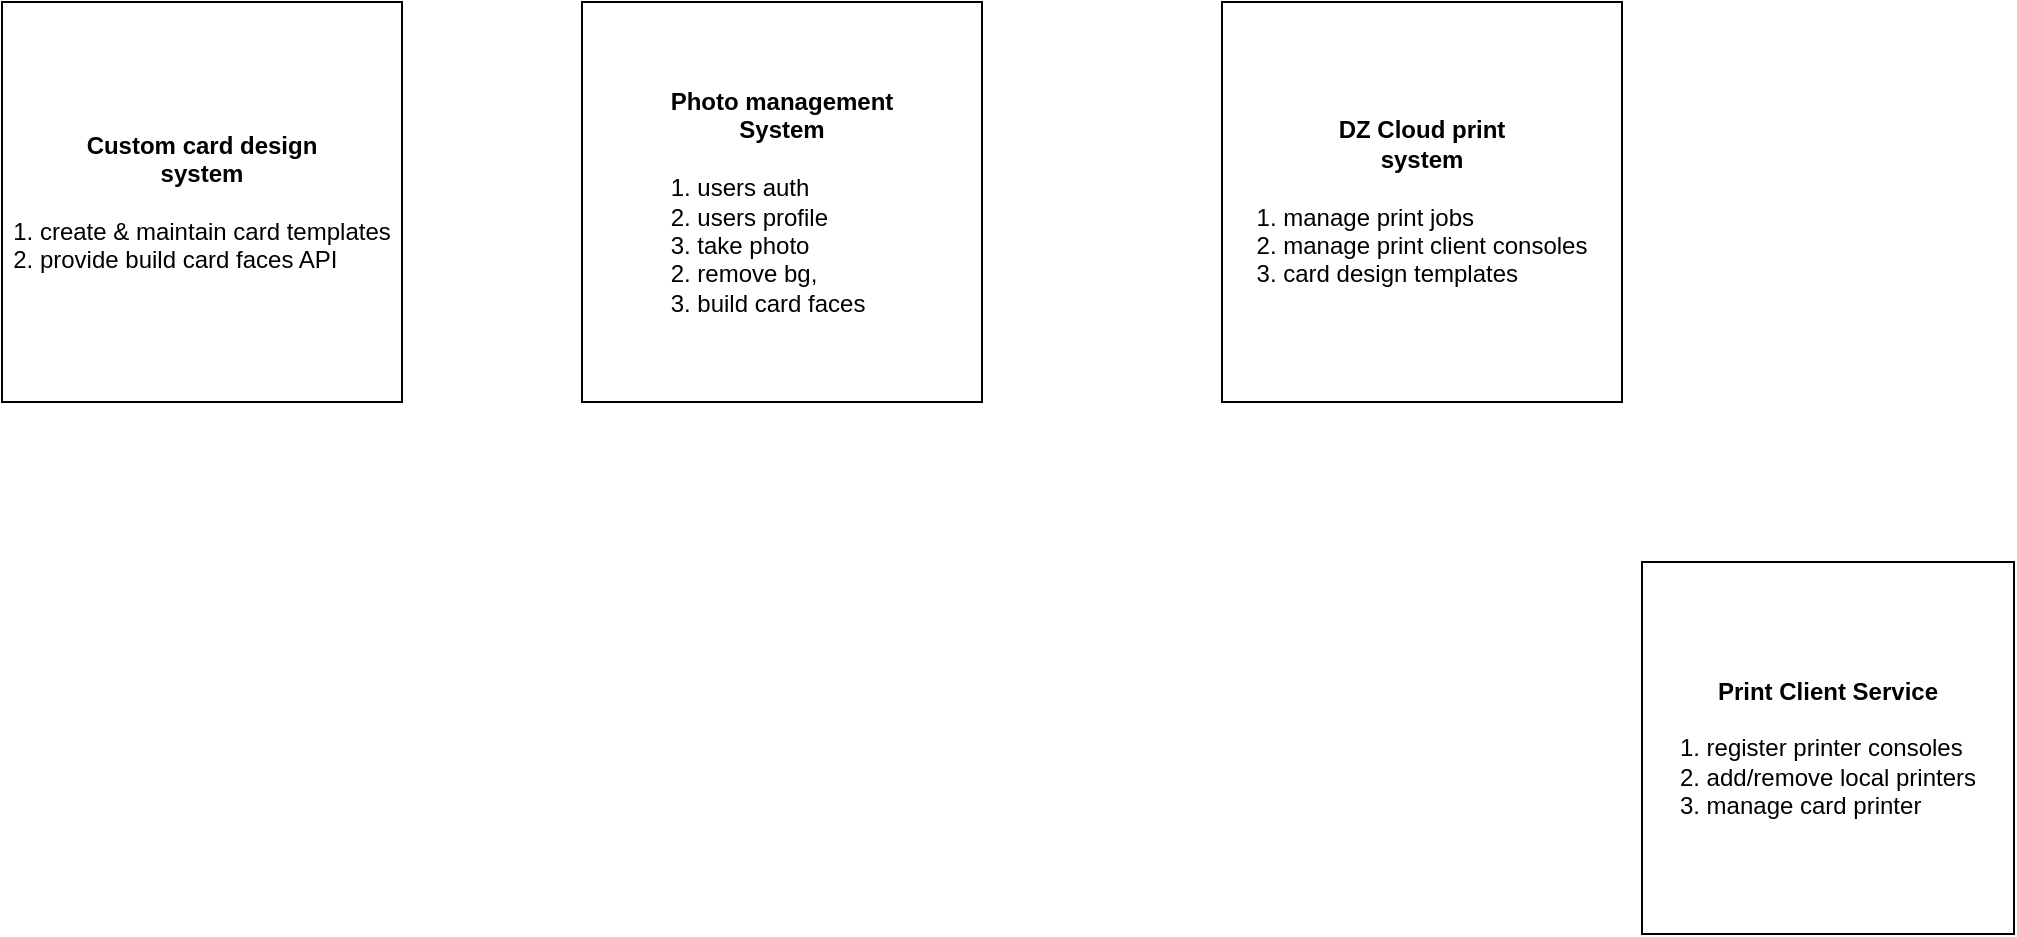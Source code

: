 <mxfile version="15.2.9" type="github" pages="4">
  <diagram id="r_a6c4T3uoJwIFPuBqCp" name="overview">
    <mxGraphModel dx="1023" dy="598" grid="1" gridSize="10" guides="1" tooltips="1" connect="1" arrows="1" fold="1" page="1" pageScale="1" pageWidth="1169" pageHeight="827" math="0" shadow="0">
      <root>
        <mxCell id="XQk42yvYTj5b2N5QGWH9-0" />
        <mxCell id="XQk42yvYTj5b2N5QGWH9-1" parent="XQk42yvYTj5b2N5QGWH9-0" />
        <mxCell id="AS9TGTLmxo-H16eB41mD-0" value="&lt;div&gt;&lt;b&gt;Photo management&lt;/b&gt;&lt;/div&gt;&lt;div&gt;&lt;b&gt;System&lt;/b&gt;&lt;/div&gt;&lt;div&gt;&lt;br&gt;&lt;/div&gt;&lt;div align=&quot;left&quot;&gt;1. users auth&lt;/div&gt;&lt;div align=&quot;left&quot;&gt;2. users profile&lt;br&gt;&lt;/div&gt;&lt;div align=&quot;left&quot;&gt;3. take photo&lt;/div&gt;&lt;div align=&quot;left&quot;&gt;2. remove bg, &lt;br&gt;&lt;/div&gt;&lt;div align=&quot;left&quot;&gt;3. build card faces&lt;/div&gt;" style="whiteSpace=wrap;html=1;aspect=fixed;" parent="XQk42yvYTj5b2N5QGWH9-1" vertex="1">
          <mxGeometry x="360" y="80" width="200" height="200" as="geometry" />
        </mxCell>
        <mxCell id="AS9TGTLmxo-H16eB41mD-1" value="&lt;div&gt;&lt;b&gt;Custom card design &lt;br&gt;&lt;/b&gt;&lt;/div&gt;&lt;div&gt;&lt;b&gt;system&lt;/b&gt;&lt;/div&gt;&lt;div&gt;&lt;br&gt;&lt;/div&gt;&lt;div align=&quot;left&quot;&gt;1. create &amp;amp; maintain card templates&lt;/div&gt;&lt;div align=&quot;left&quot;&gt;2. provide build card faces API&lt;br&gt;&lt;/div&gt;" style="whiteSpace=wrap;html=1;aspect=fixed;" parent="XQk42yvYTj5b2N5QGWH9-1" vertex="1">
          <mxGeometry x="70" y="80" width="200" height="200" as="geometry" />
        </mxCell>
        <mxCell id="AS9TGTLmxo-H16eB41mD-2" value="&lt;div&gt;&lt;b&gt;DZ Cloud print &lt;br&gt;&lt;/b&gt;&lt;/div&gt;&lt;div&gt;&lt;b&gt;system&lt;/b&gt;&lt;/div&gt;&lt;div align=&quot;left&quot;&gt;&lt;br&gt;&lt;/div&gt;&lt;div align=&quot;left&quot;&gt;1. manage print jobs&lt;/div&gt;&lt;div align=&quot;left&quot;&gt;2. manage print client consoles&lt;br&gt;&lt;/div&gt;&lt;div align=&quot;left&quot;&gt;3. card design templates&lt;/div&gt;" style="whiteSpace=wrap;html=1;aspect=fixed;" parent="XQk42yvYTj5b2N5QGWH9-1" vertex="1">
          <mxGeometry x="680" y="80" width="200" height="200" as="geometry" />
        </mxCell>
        <mxCell id="VPOgRjzrrNW2hI6NRS3K-3" value="&lt;div&gt;&lt;b&gt;Print Client Service&lt;/b&gt;&lt;/div&gt;&lt;div&gt;&lt;br&gt;&lt;/div&gt;&lt;div align=&quot;left&quot;&gt;1. register printer consoles&lt;/div&gt;&lt;div align=&quot;left&quot;&gt;2. add/remove local printers&lt;br&gt;&lt;/div&gt;&lt;div align=&quot;left&quot;&gt;3. manage card printer&lt;br&gt;&lt;/div&gt;" style="whiteSpace=wrap;html=1;aspect=fixed;" vertex="1" parent="XQk42yvYTj5b2N5QGWH9-1">
          <mxGeometry x="890" y="360" width="186" height="186" as="geometry" />
        </mxCell>
      </root>
    </mxGraphModel>
  </diagram>
  <diagram id="C5RBs43oDa-KdzZeNtuy" name="Custom card design ">
    <mxGraphModel dx="1023" dy="598" grid="1" gridSize="10" guides="1" tooltips="1" connect="1" arrows="1" fold="1" page="1" pageScale="1" pageWidth="827" pageHeight="1169" math="0" shadow="0">
      <root>
        <mxCell id="WIyWlLk6GJQsqaUBKTNV-0" />
        <mxCell id="WIyWlLk6GJQsqaUBKTNV-1" parent="WIyWlLk6GJQsqaUBKTNV-0" />
        <mxCell id="UXQcSEptCOop2wgbjfl1-41" value="tb_card_template" style="shape=table;startSize=30;container=1;collapsible=1;childLayout=tableLayout;fixedRows=1;rowLines=0;fontStyle=1;align=center;resizeLast=1;rounded=0;shadow=0;glass=0;sketch=0;" vertex="1" parent="WIyWlLk6GJQsqaUBKTNV-1">
          <mxGeometry x="130" y="30" width="270" height="300" as="geometry" />
        </mxCell>
        <mxCell id="UXQcSEptCOop2wgbjfl1-42" value="" style="shape=partialRectangle;collapsible=0;dropTarget=0;pointerEvents=0;fillColor=none;top=0;left=0;bottom=1;right=0;points=[[0,0.5],[1,0.5]];portConstraint=eastwest;" vertex="1" parent="UXQcSEptCOop2wgbjfl1-41">
          <mxGeometry y="30" width="270" height="30" as="geometry" />
        </mxCell>
        <mxCell id="UXQcSEptCOop2wgbjfl1-43" value="PK" style="shape=partialRectangle;connectable=0;fillColor=none;top=0;left=0;bottom=0;right=0;fontStyle=1;overflow=hidden;" vertex="1" parent="UXQcSEptCOop2wgbjfl1-42">
          <mxGeometry width="30" height="30" as="geometry">
            <mxRectangle width="30" height="30" as="alternateBounds" />
          </mxGeometry>
        </mxCell>
        <mxCell id="UXQcSEptCOop2wgbjfl1-44" value="UniqueID" style="shape=partialRectangle;connectable=0;fillColor=none;top=0;left=0;bottom=0;right=0;align=left;spacingLeft=6;fontStyle=5;overflow=hidden;" vertex="1" parent="UXQcSEptCOop2wgbjfl1-42">
          <mxGeometry x="30" width="240" height="30" as="geometry">
            <mxRectangle width="240" height="30" as="alternateBounds" />
          </mxGeometry>
        </mxCell>
        <mxCell id="UXQcSEptCOop2wgbjfl1-48" value="" style="shape=partialRectangle;collapsible=0;dropTarget=0;pointerEvents=0;fillColor=none;top=0;left=0;bottom=0;right=0;points=[[0,0.5],[1,0.5]];portConstraint=eastwest;" vertex="1" parent="UXQcSEptCOop2wgbjfl1-41">
          <mxGeometry y="60" width="270" height="30" as="geometry" />
        </mxCell>
        <mxCell id="UXQcSEptCOop2wgbjfl1-49" value="" style="shape=partialRectangle;connectable=0;fillColor=none;top=0;left=0;bottom=0;right=0;editable=1;overflow=hidden;" vertex="1" parent="UXQcSEptCOop2wgbjfl1-48">
          <mxGeometry width="30" height="30" as="geometry">
            <mxRectangle width="30" height="30" as="alternateBounds" />
          </mxGeometry>
        </mxCell>
        <mxCell id="UXQcSEptCOop2wgbjfl1-50" value="org_ref_name:string" style="shape=partialRectangle;connectable=0;fillColor=#99FF99;top=0;left=0;bottom=0;right=0;align=left;spacingLeft=6;overflow=hidden;" vertex="1" parent="UXQcSEptCOop2wgbjfl1-48">
          <mxGeometry x="30" width="240" height="30" as="geometry">
            <mxRectangle width="240" height="30" as="alternateBounds" />
          </mxGeometry>
        </mxCell>
        <mxCell id="UXQcSEptCOop2wgbjfl1-45" value="" style="shape=partialRectangle;collapsible=0;dropTarget=0;pointerEvents=0;fillColor=none;top=0;left=0;bottom=0;right=0;points=[[0,0.5],[1,0.5]];portConstraint=eastwest;" vertex="1" parent="UXQcSEptCOop2wgbjfl1-41">
          <mxGeometry y="90" width="270" height="30" as="geometry" />
        </mxCell>
        <mxCell id="UXQcSEptCOop2wgbjfl1-46" value="" style="shape=partialRectangle;connectable=0;fillColor=none;top=0;left=0;bottom=0;right=0;editable=1;overflow=hidden;" vertex="1" parent="UXQcSEptCOop2wgbjfl1-45">
          <mxGeometry width="30" height="30" as="geometry">
            <mxRectangle width="30" height="30" as="alternateBounds" />
          </mxGeometry>
        </mxCell>
        <mxCell id="UXQcSEptCOop2wgbjfl1-47" value="card_type:string" style="shape=partialRectangle;connectable=0;fillColor=none;top=0;left=0;bottom=0;right=0;align=left;spacingLeft=6;overflow=hidden;" vertex="1" parent="UXQcSEptCOop2wgbjfl1-45">
          <mxGeometry x="30" width="240" height="30" as="geometry">
            <mxRectangle width="240" height="30" as="alternateBounds" />
          </mxGeometry>
        </mxCell>
        <mxCell id="UXQcSEptCOop2wgbjfl1-51" value="" style="shape=partialRectangle;collapsible=0;dropTarget=0;pointerEvents=0;fillColor=none;top=0;left=0;bottom=0;right=0;points=[[0,0.5],[1,0.5]];portConstraint=eastwest;" vertex="1" parent="UXQcSEptCOop2wgbjfl1-41">
          <mxGeometry y="120" width="270" height="30" as="geometry" />
        </mxCell>
        <mxCell id="UXQcSEptCOop2wgbjfl1-52" value="" style="shape=partialRectangle;connectable=0;fillColor=none;top=0;left=0;bottom=0;right=0;editable=1;overflow=hidden;" vertex="1" parent="UXQcSEptCOop2wgbjfl1-51">
          <mxGeometry width="30" height="30" as="geometry">
            <mxRectangle width="30" height="30" as="alternateBounds" />
          </mxGeometry>
        </mxCell>
        <mxCell id="UXQcSEptCOop2wgbjfl1-53" value="card_layout:json" style="shape=partialRectangle;connectable=0;fillColor=none;top=0;left=0;bottom=0;right=0;align=left;spacingLeft=6;overflow=hidden;" vertex="1" parent="UXQcSEptCOop2wgbjfl1-51">
          <mxGeometry x="30" width="240" height="30" as="geometry">
            <mxRectangle width="240" height="30" as="alternateBounds" />
          </mxGeometry>
        </mxCell>
        <mxCell id="UXQcSEptCOop2wgbjfl1-63" style="shape=partialRectangle;collapsible=0;dropTarget=0;pointerEvents=0;fillColor=none;top=0;left=0;bottom=0;right=0;points=[[0,0.5],[1,0.5]];portConstraint=eastwest;" vertex="1" parent="UXQcSEptCOop2wgbjfl1-41">
          <mxGeometry y="150" width="270" height="30" as="geometry" />
        </mxCell>
        <mxCell id="UXQcSEptCOop2wgbjfl1-64" style="shape=partialRectangle;connectable=0;fillColor=none;top=0;left=0;bottom=0;right=0;editable=1;overflow=hidden;" vertex="1" parent="UXQcSEptCOop2wgbjfl1-63">
          <mxGeometry width="30" height="30" as="geometry">
            <mxRectangle width="30" height="30" as="alternateBounds" />
          </mxGeometry>
        </mxCell>
        <mxCell id="UXQcSEptCOop2wgbjfl1-65" value="update_time:datetime" style="shape=partialRectangle;connectable=0;fillColor=none;top=0;left=0;bottom=0;right=0;align=left;spacingLeft=6;overflow=hidden;" vertex="1" parent="UXQcSEptCOop2wgbjfl1-63">
          <mxGeometry x="30" width="240" height="30" as="geometry">
            <mxRectangle width="240" height="30" as="alternateBounds" />
          </mxGeometry>
        </mxCell>
        <mxCell id="UXQcSEptCOop2wgbjfl1-60" style="shape=partialRectangle;collapsible=0;dropTarget=0;pointerEvents=0;fillColor=none;top=0;left=0;bottom=0;right=0;points=[[0,0.5],[1,0.5]];portConstraint=eastwest;" vertex="1" parent="UXQcSEptCOop2wgbjfl1-41">
          <mxGeometry y="180" width="270" height="30" as="geometry" />
        </mxCell>
        <mxCell id="UXQcSEptCOop2wgbjfl1-61" style="shape=partialRectangle;connectable=0;fillColor=none;top=0;left=0;bottom=0;right=0;editable=1;overflow=hidden;" vertex="1" parent="UXQcSEptCOop2wgbjfl1-60">
          <mxGeometry width="30" height="30" as="geometry">
            <mxRectangle width="30" height="30" as="alternateBounds" />
          </mxGeometry>
        </mxCell>
        <mxCell id="UXQcSEptCOop2wgbjfl1-62" value="update_by:string" style="shape=partialRectangle;connectable=0;fillColor=none;top=0;left=0;bottom=0;right=0;align=left;spacingLeft=6;overflow=hidden;" vertex="1" parent="UXQcSEptCOop2wgbjfl1-60">
          <mxGeometry x="30" width="240" height="30" as="geometry">
            <mxRectangle width="240" height="30" as="alternateBounds" />
          </mxGeometry>
        </mxCell>
        <mxCell id="B7PJBxfIpeWumj0ur3Oz-0" style="shape=partialRectangle;collapsible=0;dropTarget=0;pointerEvents=0;fillColor=none;top=0;left=0;bottom=0;right=0;points=[[0,0.5],[1,0.5]];portConstraint=eastwest;" vertex="1" parent="UXQcSEptCOop2wgbjfl1-41">
          <mxGeometry y="210" width="270" height="30" as="geometry" />
        </mxCell>
        <mxCell id="B7PJBxfIpeWumj0ur3Oz-1" style="shape=partialRectangle;connectable=0;fillColor=none;top=0;left=0;bottom=0;right=0;editable=1;overflow=hidden;" vertex="1" parent="B7PJBxfIpeWumj0ur3Oz-0">
          <mxGeometry width="30" height="30" as="geometry">
            <mxRectangle width="30" height="30" as="alternateBounds" />
          </mxGeometry>
        </mxCell>
        <mxCell id="B7PJBxfIpeWumj0ur3Oz-2" value="owner_id:integer (default = null)" style="shape=partialRectangle;connectable=0;fillColor=#FFFF99;top=0;left=0;bottom=0;right=0;align=left;spacingLeft=6;overflow=hidden;" vertex="1" parent="B7PJBxfIpeWumj0ur3Oz-0">
          <mxGeometry x="30" width="240" height="30" as="geometry">
            <mxRectangle width="240" height="30" as="alternateBounds" />
          </mxGeometry>
        </mxCell>
        <mxCell id="UXQcSEptCOop2wgbjfl1-66" value="tb_data_parameter" style="shape=table;startSize=30;container=1;collapsible=1;childLayout=tableLayout;fixedRows=1;rowLines=0;fontStyle=1;align=center;resizeLast=1;rounded=0;shadow=0;glass=0;sketch=0;" vertex="1" parent="WIyWlLk6GJQsqaUBKTNV-1">
          <mxGeometry x="450" y="30" width="270" height="270" as="geometry" />
        </mxCell>
        <mxCell id="UXQcSEptCOop2wgbjfl1-67" value="" style="shape=partialRectangle;collapsible=0;dropTarget=0;pointerEvents=0;fillColor=none;top=0;left=0;bottom=1;right=0;points=[[0,0.5],[1,0.5]];portConstraint=eastwest;" vertex="1" parent="UXQcSEptCOop2wgbjfl1-66">
          <mxGeometry y="30" width="270" height="30" as="geometry" />
        </mxCell>
        <mxCell id="UXQcSEptCOop2wgbjfl1-68" value="PK" style="shape=partialRectangle;connectable=0;fillColor=none;top=0;left=0;bottom=0;right=0;fontStyle=1;overflow=hidden;" vertex="1" parent="UXQcSEptCOop2wgbjfl1-67">
          <mxGeometry width="30" height="30" as="geometry">
            <mxRectangle width="30" height="30" as="alternateBounds" />
          </mxGeometry>
        </mxCell>
        <mxCell id="UXQcSEptCOop2wgbjfl1-69" value="UniqueID" style="shape=partialRectangle;connectable=0;fillColor=none;top=0;left=0;bottom=0;right=0;align=left;spacingLeft=6;fontStyle=5;overflow=hidden;" vertex="1" parent="UXQcSEptCOop2wgbjfl1-67">
          <mxGeometry x="30" width="240" height="30" as="geometry">
            <mxRectangle width="240" height="30" as="alternateBounds" />
          </mxGeometry>
        </mxCell>
        <mxCell id="UXQcSEptCOop2wgbjfl1-70" value="" style="shape=partialRectangle;collapsible=0;dropTarget=0;pointerEvents=0;fillColor=none;top=0;left=0;bottom=0;right=0;points=[[0,0.5],[1,0.5]];portConstraint=eastwest;" vertex="1" parent="UXQcSEptCOop2wgbjfl1-66">
          <mxGeometry y="60" width="270" height="30" as="geometry" />
        </mxCell>
        <mxCell id="UXQcSEptCOop2wgbjfl1-71" value="" style="shape=partialRectangle;connectable=0;fillColor=none;top=0;left=0;bottom=0;right=0;editable=1;overflow=hidden;" vertex="1" parent="UXQcSEptCOop2wgbjfl1-70">
          <mxGeometry width="30" height="30" as="geometry">
            <mxRectangle width="30" height="30" as="alternateBounds" />
          </mxGeometry>
        </mxCell>
        <mxCell id="UXQcSEptCOop2wgbjfl1-72" value="org_ref_name:string" style="shape=partialRectangle;connectable=0;fillColor=#99FF99;top=0;left=0;bottom=0;right=0;align=left;spacingLeft=6;overflow=hidden;" vertex="1" parent="UXQcSEptCOop2wgbjfl1-70">
          <mxGeometry x="30" width="240" height="30" as="geometry">
            <mxRectangle width="240" height="30" as="alternateBounds" />
          </mxGeometry>
        </mxCell>
        <mxCell id="UXQcSEptCOop2wgbjfl1-76" value="" style="shape=partialRectangle;collapsible=0;dropTarget=0;pointerEvents=0;fillColor=none;top=0;left=0;bottom=0;right=0;points=[[0,0.5],[1,0.5]];portConstraint=eastwest;" vertex="1" parent="UXQcSEptCOop2wgbjfl1-66">
          <mxGeometry y="90" width="270" height="30" as="geometry" />
        </mxCell>
        <mxCell id="UXQcSEptCOop2wgbjfl1-77" value="" style="shape=partialRectangle;connectable=0;fillColor=none;top=0;left=0;bottom=0;right=0;editable=1;overflow=hidden;" vertex="1" parent="UXQcSEptCOop2wgbjfl1-76">
          <mxGeometry width="30" height="30" as="geometry">
            <mxRectangle width="30" height="30" as="alternateBounds" />
          </mxGeometry>
        </mxCell>
        <mxCell id="UXQcSEptCOop2wgbjfl1-78" value="param_name:string" style="shape=partialRectangle;connectable=0;fillColor=none;top=0;left=0;bottom=0;right=0;align=left;spacingLeft=6;overflow=hidden;" vertex="1" parent="UXQcSEptCOop2wgbjfl1-76">
          <mxGeometry x="30" width="240" height="30" as="geometry">
            <mxRectangle width="240" height="30" as="alternateBounds" />
          </mxGeometry>
        </mxCell>
        <mxCell id="UXQcSEptCOop2wgbjfl1-91" style="shape=partialRectangle;collapsible=0;dropTarget=0;pointerEvents=0;fillColor=none;top=0;left=0;bottom=0;right=0;points=[[0,0.5],[1,0.5]];portConstraint=eastwest;" vertex="1" parent="UXQcSEptCOop2wgbjfl1-66">
          <mxGeometry y="120" width="270" height="30" as="geometry" />
        </mxCell>
        <mxCell id="UXQcSEptCOop2wgbjfl1-92" style="shape=partialRectangle;connectable=0;fillColor=none;top=0;left=0;bottom=0;right=0;editable=1;overflow=hidden;" vertex="1" parent="UXQcSEptCOop2wgbjfl1-91">
          <mxGeometry width="30" height="30" as="geometry">
            <mxRectangle width="30" height="30" as="alternateBounds" />
          </mxGeometry>
        </mxCell>
        <mxCell id="UXQcSEptCOop2wgbjfl1-93" value="data_type:string (option: text, image)" style="shape=partialRectangle;connectable=0;fillColor=#FFFF99;top=0;left=0;bottom=0;right=0;align=left;spacingLeft=6;overflow=hidden;" vertex="1" parent="UXQcSEptCOop2wgbjfl1-91">
          <mxGeometry x="30" width="240" height="30" as="geometry">
            <mxRectangle width="240" height="30" as="alternateBounds" />
          </mxGeometry>
        </mxCell>
        <mxCell id="UXQcSEptCOop2wgbjfl1-79" style="shape=partialRectangle;collapsible=0;dropTarget=0;pointerEvents=0;fillColor=none;top=0;left=0;bottom=0;right=0;points=[[0,0.5],[1,0.5]];portConstraint=eastwest;" vertex="1" parent="UXQcSEptCOop2wgbjfl1-66">
          <mxGeometry y="150" width="270" height="30" as="geometry" />
        </mxCell>
        <mxCell id="UXQcSEptCOop2wgbjfl1-80" style="shape=partialRectangle;connectable=0;fillColor=none;top=0;left=0;bottom=0;right=0;editable=1;overflow=hidden;" vertex="1" parent="UXQcSEptCOop2wgbjfl1-79">
          <mxGeometry width="30" height="30" as="geometry">
            <mxRectangle width="30" height="30" as="alternateBounds" />
          </mxGeometry>
        </mxCell>
        <mxCell id="UXQcSEptCOop2wgbjfl1-81" value="required:bool" style="shape=partialRectangle;connectable=0;fillColor=none;top=0;left=0;bottom=0;right=0;align=left;spacingLeft=6;overflow=hidden;" vertex="1" parent="UXQcSEptCOop2wgbjfl1-79">
          <mxGeometry x="30" width="240" height="30" as="geometry">
            <mxRectangle width="240" height="30" as="alternateBounds" />
          </mxGeometry>
        </mxCell>
        <mxCell id="UXQcSEptCOop2wgbjfl1-85" style="shape=partialRectangle;collapsible=0;dropTarget=0;pointerEvents=0;fillColor=none;top=0;left=0;bottom=0;right=0;points=[[0,0.5],[1,0.5]];portConstraint=eastwest;" vertex="1" parent="UXQcSEptCOop2wgbjfl1-66">
          <mxGeometry y="180" width="270" height="30" as="geometry" />
        </mxCell>
        <mxCell id="UXQcSEptCOop2wgbjfl1-86" style="shape=partialRectangle;connectable=0;fillColor=none;top=0;left=0;bottom=0;right=0;editable=1;overflow=hidden;" vertex="1" parent="UXQcSEptCOop2wgbjfl1-85">
          <mxGeometry width="30" height="30" as="geometry">
            <mxRectangle width="30" height="30" as="alternateBounds" />
          </mxGeometry>
        </mxCell>
        <mxCell id="UXQcSEptCOop2wgbjfl1-87" value="sample_data:string" style="shape=partialRectangle;connectable=0;fillColor=none;top=0;left=0;bottom=0;right=0;align=left;spacingLeft=6;overflow=hidden;" vertex="1" parent="UXQcSEptCOop2wgbjfl1-85">
          <mxGeometry x="30" width="240" height="30" as="geometry">
            <mxRectangle width="240" height="30" as="alternateBounds" />
          </mxGeometry>
        </mxCell>
        <mxCell id="UXQcSEptCOop2wgbjfl1-88" style="shape=partialRectangle;collapsible=0;dropTarget=0;pointerEvents=0;fillColor=none;top=0;left=0;bottom=0;right=0;points=[[0,0.5],[1,0.5]];portConstraint=eastwest;" vertex="1" parent="UXQcSEptCOop2wgbjfl1-66">
          <mxGeometry y="210" width="270" height="30" as="geometry" />
        </mxCell>
        <mxCell id="UXQcSEptCOop2wgbjfl1-89" style="shape=partialRectangle;connectable=0;fillColor=none;top=0;left=0;bottom=0;right=0;editable=1;overflow=hidden;" vertex="1" parent="UXQcSEptCOop2wgbjfl1-88">
          <mxGeometry width="30" height="30" as="geometry">
            <mxRectangle width="30" height="30" as="alternateBounds" />
          </mxGeometry>
        </mxCell>
        <mxCell id="UXQcSEptCOop2wgbjfl1-90" value="data_source:string (tb_user_profile)" style="shape=partialRectangle;connectable=0;fillColor=#FFFF99;top=0;left=0;bottom=0;right=0;align=left;spacingLeft=6;overflow=hidden;" vertex="1" parent="UXQcSEptCOop2wgbjfl1-88">
          <mxGeometry x="30" width="240" height="30" as="geometry">
            <mxRectangle width="240" height="30" as="alternateBounds" />
          </mxGeometry>
        </mxCell>
        <mxCell id="UXQcSEptCOop2wgbjfl1-82" style="shape=partialRectangle;collapsible=0;dropTarget=0;pointerEvents=0;fillColor=none;top=0;left=0;bottom=0;right=0;points=[[0,0.5],[1,0.5]];portConstraint=eastwest;" vertex="1" parent="UXQcSEptCOop2wgbjfl1-66">
          <mxGeometry y="240" width="270" height="30" as="geometry" />
        </mxCell>
        <mxCell id="UXQcSEptCOop2wgbjfl1-83" style="shape=partialRectangle;connectable=0;fillColor=none;top=0;left=0;bottom=0;right=0;editable=1;overflow=hidden;" vertex="1" parent="UXQcSEptCOop2wgbjfl1-82">
          <mxGeometry width="30" height="30" as="geometry">
            <mxRectangle width="30" height="30" as="alternateBounds" />
          </mxGeometry>
        </mxCell>
        <mxCell id="UXQcSEptCOop2wgbjfl1-84" value="remark:string" style="shape=partialRectangle;connectable=0;fillColor=none;top=0;left=0;bottom=0;right=0;align=left;spacingLeft=6;overflow=hidden;" vertex="1" parent="UXQcSEptCOop2wgbjfl1-82">
          <mxGeometry x="30" width="240" height="30" as="geometry">
            <mxRectangle width="240" height="30" as="alternateBounds" />
          </mxGeometry>
        </mxCell>
      </root>
    </mxGraphModel>
  </diagram>
  <diagram id="y7EzOYhGeakzmsp7uXFN" name="Photo management">
    <mxGraphModel dx="1023" dy="598" grid="1" gridSize="10" guides="1" tooltips="1" connect="1" arrows="1" fold="1" page="1" pageScale="1" pageWidth="1169" pageHeight="827" math="0" shadow="0">
      <root>
        <mxCell id="wY2XVCs2HqPmD_86Bv2a-0" />
        <mxCell id="wY2XVCs2HqPmD_86Bv2a-1" parent="wY2XVCs2HqPmD_86Bv2a-0" />
        <mxCell id="QWv9MT0gdFxOAuFJl2rT-0" value="tb_organization" style="shape=table;startSize=30;container=1;collapsible=1;childLayout=tableLayout;fixedRows=1;rowLines=0;fontStyle=1;align=center;resizeLast=1;rounded=0;shadow=0;glass=0;sketch=0;fillColor=#FFFFFF;" vertex="1" parent="wY2XVCs2HqPmD_86Bv2a-1">
          <mxGeometry x="390" y="50" width="220" height="270" as="geometry" />
        </mxCell>
        <mxCell id="QWv9MT0gdFxOAuFJl2rT-1" value="" style="shape=partialRectangle;collapsible=0;dropTarget=0;pointerEvents=0;fillColor=none;top=0;left=0;bottom=1;right=0;points=[[0,0.5],[1,0.5]];portConstraint=eastwest;" vertex="1" parent="QWv9MT0gdFxOAuFJl2rT-0">
          <mxGeometry y="30" width="220" height="30" as="geometry" />
        </mxCell>
        <mxCell id="QWv9MT0gdFxOAuFJl2rT-2" value="PK" style="shape=partialRectangle;connectable=0;fillColor=none;top=0;left=0;bottom=0;right=0;fontStyle=1;overflow=hidden;" vertex="1" parent="QWv9MT0gdFxOAuFJl2rT-1">
          <mxGeometry width="30" height="30" as="geometry">
            <mxRectangle width="30" height="30" as="alternateBounds" />
          </mxGeometry>
        </mxCell>
        <mxCell id="QWv9MT0gdFxOAuFJl2rT-3" value="UniqueID" style="shape=partialRectangle;connectable=0;fillColor=none;top=0;left=0;bottom=0;right=0;align=left;spacingLeft=6;fontStyle=5;overflow=hidden;" vertex="1" parent="QWv9MT0gdFxOAuFJl2rT-1">
          <mxGeometry x="30" width="190" height="30" as="geometry">
            <mxRectangle width="190" height="30" as="alternateBounds" />
          </mxGeometry>
        </mxCell>
        <mxCell id="QWv9MT0gdFxOAuFJl2rT-4" value="" style="shape=partialRectangle;collapsible=0;dropTarget=0;pointerEvents=0;fillColor=none;top=0;left=0;bottom=0;right=0;points=[[0,0.5],[1,0.5]];portConstraint=eastwest;" vertex="1" parent="QWv9MT0gdFxOAuFJl2rT-0">
          <mxGeometry y="60" width="220" height="30" as="geometry" />
        </mxCell>
        <mxCell id="QWv9MT0gdFxOAuFJl2rT-5" value="" style="shape=partialRectangle;connectable=0;fillColor=none;top=0;left=0;bottom=0;right=0;editable=1;overflow=hidden;" vertex="1" parent="QWv9MT0gdFxOAuFJl2rT-4">
          <mxGeometry width="30" height="30" as="geometry">
            <mxRectangle width="30" height="30" as="alternateBounds" />
          </mxGeometry>
        </mxCell>
        <mxCell id="QWv9MT0gdFxOAuFJl2rT-6" value="org_ref_name:string (unique)" style="shape=partialRectangle;connectable=0;fillColor=none;top=0;left=0;bottom=0;right=0;align=left;spacingLeft=6;overflow=hidden;" vertex="1" parent="QWv9MT0gdFxOAuFJl2rT-4">
          <mxGeometry x="30" width="190" height="30" as="geometry">
            <mxRectangle width="190" height="30" as="alternateBounds" />
          </mxGeometry>
        </mxCell>
        <mxCell id="QWv9MT0gdFxOAuFJl2rT-7" value="" style="shape=partialRectangle;collapsible=0;dropTarget=0;pointerEvents=0;fillColor=none;top=0;left=0;bottom=0;right=0;points=[[0,0.5],[1,0.5]];portConstraint=eastwest;" vertex="1" parent="QWv9MT0gdFxOAuFJl2rT-0">
          <mxGeometry y="90" width="220" height="30" as="geometry" />
        </mxCell>
        <mxCell id="QWv9MT0gdFxOAuFJl2rT-8" value="" style="shape=partialRectangle;connectable=0;fillColor=none;top=0;left=0;bottom=0;right=0;editable=1;overflow=hidden;" vertex="1" parent="QWv9MT0gdFxOAuFJl2rT-7">
          <mxGeometry width="30" height="30" as="geometry">
            <mxRectangle width="30" height="30" as="alternateBounds" />
          </mxGeometry>
        </mxCell>
        <mxCell id="QWv9MT0gdFxOAuFJl2rT-9" value="org_name:string (unique)" style="shape=partialRectangle;connectable=0;fillColor=none;top=0;left=0;bottom=0;right=0;align=left;spacingLeft=6;overflow=hidden;" vertex="1" parent="QWv9MT0gdFxOAuFJl2rT-7">
          <mxGeometry x="30" width="190" height="30" as="geometry">
            <mxRectangle width="190" height="30" as="alternateBounds" />
          </mxGeometry>
        </mxCell>
        <mxCell id="QWv9MT0gdFxOAuFJl2rT-10" value="" style="shape=partialRectangle;collapsible=0;dropTarget=0;pointerEvents=0;fillColor=none;top=0;left=0;bottom=0;right=0;points=[[0,0.5],[1,0.5]];portConstraint=eastwest;" vertex="1" parent="QWv9MT0gdFxOAuFJl2rT-0">
          <mxGeometry y="120" width="220" height="30" as="geometry" />
        </mxCell>
        <mxCell id="QWv9MT0gdFxOAuFJl2rT-11" value="" style="shape=partialRectangle;connectable=0;fillColor=none;top=0;left=0;bottom=0;right=0;editable=1;overflow=hidden;" vertex="1" parent="QWv9MT0gdFxOAuFJl2rT-10">
          <mxGeometry width="30" height="30" as="geometry">
            <mxRectangle width="30" height="30" as="alternateBounds" />
          </mxGeometry>
        </mxCell>
        <mxCell id="QWv9MT0gdFxOAuFJl2rT-12" value="org_name_en:string" style="shape=partialRectangle;connectable=0;fillColor=none;top=0;left=0;bottom=0;right=0;align=left;spacingLeft=6;overflow=hidden;" vertex="1" parent="QWv9MT0gdFxOAuFJl2rT-10">
          <mxGeometry x="30" width="190" height="30" as="geometry">
            <mxRectangle width="190" height="30" as="alternateBounds" />
          </mxGeometry>
        </mxCell>
        <mxCell id="QWv9MT0gdFxOAuFJl2rT-13" style="shape=partialRectangle;collapsible=0;dropTarget=0;pointerEvents=0;fillColor=none;top=0;left=0;bottom=0;right=0;points=[[0,0.5],[1,0.5]];portConstraint=eastwest;" vertex="1" parent="QWv9MT0gdFxOAuFJl2rT-0">
          <mxGeometry y="150" width="220" height="30" as="geometry" />
        </mxCell>
        <mxCell id="QWv9MT0gdFxOAuFJl2rT-14" style="shape=partialRectangle;connectable=0;fillColor=none;top=0;left=0;bottom=0;right=0;editable=1;overflow=hidden;" vertex="1" parent="QWv9MT0gdFxOAuFJl2rT-13">
          <mxGeometry width="30" height="30" as="geometry">
            <mxRectangle width="30" height="30" as="alternateBounds" />
          </mxGeometry>
        </mxCell>
        <mxCell id="QWv9MT0gdFxOAuFJl2rT-15" value="contact_person:string" style="shape=partialRectangle;connectable=0;fillColor=none;top=0;left=0;bottom=0;right=0;align=left;spacingLeft=6;overflow=hidden;" vertex="1" parent="QWv9MT0gdFxOAuFJl2rT-13">
          <mxGeometry x="30" width="190" height="30" as="geometry">
            <mxRectangle width="190" height="30" as="alternateBounds" />
          </mxGeometry>
        </mxCell>
        <mxCell id="QWv9MT0gdFxOAuFJl2rT-16" style="shape=partialRectangle;collapsible=0;dropTarget=0;pointerEvents=0;fillColor=none;top=0;left=0;bottom=0;right=0;points=[[0,0.5],[1,0.5]];portConstraint=eastwest;" vertex="1" parent="QWv9MT0gdFxOAuFJl2rT-0">
          <mxGeometry y="180" width="220" height="30" as="geometry" />
        </mxCell>
        <mxCell id="QWv9MT0gdFxOAuFJl2rT-17" style="shape=partialRectangle;connectable=0;fillColor=none;top=0;left=0;bottom=0;right=0;editable=1;overflow=hidden;" vertex="1" parent="QWv9MT0gdFxOAuFJl2rT-16">
          <mxGeometry width="30" height="30" as="geometry">
            <mxRectangle width="30" height="30" as="alternateBounds" />
          </mxGeometry>
        </mxCell>
        <mxCell id="QWv9MT0gdFxOAuFJl2rT-18" value="contact_email:string" style="shape=partialRectangle;connectable=0;fillColor=none;top=0;left=0;bottom=0;right=0;align=left;spacingLeft=6;overflow=hidden;" vertex="1" parent="QWv9MT0gdFxOAuFJl2rT-16">
          <mxGeometry x="30" width="190" height="30" as="geometry">
            <mxRectangle width="190" height="30" as="alternateBounds" />
          </mxGeometry>
        </mxCell>
        <mxCell id="QWv9MT0gdFxOAuFJl2rT-19" style="shape=partialRectangle;collapsible=0;dropTarget=0;pointerEvents=0;fillColor=none;top=0;left=0;bottom=0;right=0;points=[[0,0.5],[1,0.5]];portConstraint=eastwest;" vertex="1" parent="QWv9MT0gdFxOAuFJl2rT-0">
          <mxGeometry y="210" width="220" height="30" as="geometry" />
        </mxCell>
        <mxCell id="QWv9MT0gdFxOAuFJl2rT-20" style="shape=partialRectangle;connectable=0;fillColor=none;top=0;left=0;bottom=0;right=0;editable=1;overflow=hidden;" vertex="1" parent="QWv9MT0gdFxOAuFJl2rT-19">
          <mxGeometry width="30" height="30" as="geometry">
            <mxRectangle width="30" height="30" as="alternateBounds" />
          </mxGeometry>
        </mxCell>
        <mxCell id="QWv9MT0gdFxOAuFJl2rT-21" value="web_address:string" style="shape=partialRectangle;connectable=0;fillColor=none;top=0;left=0;bottom=0;right=0;align=left;spacingLeft=6;overflow=hidden;" vertex="1" parent="QWv9MT0gdFxOAuFJl2rT-19">
          <mxGeometry x="30" width="190" height="30" as="geometry">
            <mxRectangle width="190" height="30" as="alternateBounds" />
          </mxGeometry>
        </mxCell>
        <mxCell id="QWv9MT0gdFxOAuFJl2rT-22" value="tb_user_profile" style="shape=table;startSize=30;container=1;collapsible=1;childLayout=tableLayout;fixedRows=1;rowLines=0;fontStyle=1;align=center;resizeLast=1;rounded=0;shadow=0;glass=0;sketch=0;fillColor=#FFFFFF;" vertex="1" parent="wY2XVCs2HqPmD_86Bv2a-1">
          <mxGeometry x="140" y="50" width="180" height="810" as="geometry" />
        </mxCell>
        <mxCell id="QWv9MT0gdFxOAuFJl2rT-23" value="" style="shape=partialRectangle;collapsible=0;dropTarget=0;pointerEvents=0;fillColor=none;top=0;left=0;bottom=1;right=0;points=[[0,0.5],[1,0.5]];portConstraint=eastwest;" vertex="1" parent="QWv9MT0gdFxOAuFJl2rT-22">
          <mxGeometry y="30" width="180" height="30" as="geometry" />
        </mxCell>
        <mxCell id="QWv9MT0gdFxOAuFJl2rT-24" value="PK" style="shape=partialRectangle;connectable=0;fillColor=none;top=0;left=0;bottom=0;right=0;fontStyle=1;overflow=hidden;" vertex="1" parent="QWv9MT0gdFxOAuFJl2rT-23">
          <mxGeometry width="30" height="30" as="geometry">
            <mxRectangle width="30" height="30" as="alternateBounds" />
          </mxGeometry>
        </mxCell>
        <mxCell id="QWv9MT0gdFxOAuFJl2rT-25" value="UniqueID" style="shape=partialRectangle;connectable=0;fillColor=none;top=0;left=0;bottom=0;right=0;align=left;spacingLeft=6;fontStyle=5;overflow=hidden;" vertex="1" parent="QWv9MT0gdFxOAuFJl2rT-23">
          <mxGeometry x="30" width="150" height="30" as="geometry">
            <mxRectangle width="150" height="30" as="alternateBounds" />
          </mxGeometry>
        </mxCell>
        <mxCell id="QWv9MT0gdFxOAuFJl2rT-101" style="shape=partialRectangle;collapsible=0;dropTarget=0;pointerEvents=0;fillColor=none;top=0;left=0;bottom=0;right=0;points=[[0,0.5],[1,0.5]];portConstraint=eastwest;" vertex="1" parent="QWv9MT0gdFxOAuFJl2rT-22">
          <mxGeometry y="60" width="180" height="30" as="geometry" />
        </mxCell>
        <mxCell id="QWv9MT0gdFxOAuFJl2rT-102" style="shape=partialRectangle;connectable=0;fillColor=none;top=0;left=0;bottom=0;right=0;editable=1;overflow=hidden;" vertex="1" parent="QWv9MT0gdFxOAuFJl2rT-101">
          <mxGeometry width="30" height="30" as="geometry">
            <mxRectangle width="30" height="30" as="alternateBounds" />
          </mxGeometry>
        </mxCell>
        <mxCell id="QWv9MT0gdFxOAuFJl2rT-103" value="org_ref_name:string" style="shape=partialRectangle;connectable=0;fillColor=#FF6666;top=0;left=0;bottom=0;right=0;align=left;spacingLeft=6;overflow=hidden;" vertex="1" parent="QWv9MT0gdFxOAuFJl2rT-101">
          <mxGeometry x="30" width="150" height="30" as="geometry">
            <mxRectangle width="150" height="30" as="alternateBounds" />
          </mxGeometry>
        </mxCell>
        <mxCell id="QWv9MT0gdFxOAuFJl2rT-26" value="" style="shape=partialRectangle;collapsible=0;dropTarget=0;pointerEvents=0;fillColor=none;top=0;left=0;bottom=0;right=0;points=[[0,0.5],[1,0.5]];portConstraint=eastwest;" vertex="1" parent="QWv9MT0gdFxOAuFJl2rT-22">
          <mxGeometry y="90" width="180" height="30" as="geometry" />
        </mxCell>
        <mxCell id="QWv9MT0gdFxOAuFJl2rT-27" value="" style="shape=partialRectangle;connectable=0;fillColor=none;top=0;left=0;bottom=0;right=0;editable=1;overflow=hidden;" vertex="1" parent="QWv9MT0gdFxOAuFJl2rT-26">
          <mxGeometry width="30" height="30" as="geometry">
            <mxRectangle width="30" height="30" as="alternateBounds" />
          </mxGeometry>
        </mxCell>
        <mxCell id="QWv9MT0gdFxOAuFJl2rT-28" value="profile_id " style="shape=partialRectangle;connectable=0;fillColor=none;top=0;left=0;bottom=0;right=0;align=left;spacingLeft=6;overflow=hidden;" vertex="1" parent="QWv9MT0gdFxOAuFJl2rT-26">
          <mxGeometry x="30" width="150" height="30" as="geometry">
            <mxRectangle width="150" height="30" as="alternateBounds" />
          </mxGeometry>
        </mxCell>
        <mxCell id="QWv9MT0gdFxOAuFJl2rT-29" value="" style="shape=partialRectangle;collapsible=0;dropTarget=0;pointerEvents=0;fillColor=none;top=0;left=0;bottom=0;right=0;points=[[0,0.5],[1,0.5]];portConstraint=eastwest;" vertex="1" parent="QWv9MT0gdFxOAuFJl2rT-22">
          <mxGeometry y="120" width="180" height="30" as="geometry" />
        </mxCell>
        <mxCell id="QWv9MT0gdFxOAuFJl2rT-30" value="" style="shape=partialRectangle;connectable=0;fillColor=none;top=0;left=0;bottom=0;right=0;editable=1;overflow=hidden;" vertex="1" parent="QWv9MT0gdFxOAuFJl2rT-29">
          <mxGeometry width="30" height="30" as="geometry">
            <mxRectangle width="30" height="30" as="alternateBounds" />
          </mxGeometry>
        </mxCell>
        <mxCell id="QWv9MT0gdFxOAuFJl2rT-31" value="title_name_en" style="shape=partialRectangle;connectable=0;fillColor=none;top=0;left=0;bottom=0;right=0;align=left;spacingLeft=6;overflow=hidden;" vertex="1" parent="QWv9MT0gdFxOAuFJl2rT-29">
          <mxGeometry x="30" width="150" height="30" as="geometry">
            <mxRectangle width="150" height="30" as="alternateBounds" />
          </mxGeometry>
        </mxCell>
        <mxCell id="QWv9MT0gdFxOAuFJl2rT-32" value="" style="shape=partialRectangle;collapsible=0;dropTarget=0;pointerEvents=0;fillColor=none;top=0;left=0;bottom=0;right=0;points=[[0,0.5],[1,0.5]];portConstraint=eastwest;" vertex="1" parent="QWv9MT0gdFxOAuFJl2rT-22">
          <mxGeometry y="150" width="180" height="30" as="geometry" />
        </mxCell>
        <mxCell id="QWv9MT0gdFxOAuFJl2rT-33" value="" style="shape=partialRectangle;connectable=0;fillColor=none;top=0;left=0;bottom=0;right=0;editable=1;overflow=hidden;" vertex="1" parent="QWv9MT0gdFxOAuFJl2rT-32">
          <mxGeometry width="30" height="30" as="geometry">
            <mxRectangle width="30" height="30" as="alternateBounds" />
          </mxGeometry>
        </mxCell>
        <mxCell id="QWv9MT0gdFxOAuFJl2rT-34" value="title_name_th" style="shape=partialRectangle;connectable=0;fillColor=none;top=0;left=0;bottom=0;right=0;align=left;spacingLeft=6;overflow=hidden;" vertex="1" parent="QWv9MT0gdFxOAuFJl2rT-32">
          <mxGeometry x="30" width="150" height="30" as="geometry">
            <mxRectangle width="150" height="30" as="alternateBounds" />
          </mxGeometry>
        </mxCell>
        <mxCell id="QWv9MT0gdFxOAuFJl2rT-35" style="shape=partialRectangle;collapsible=0;dropTarget=0;pointerEvents=0;fillColor=none;top=0;left=0;bottom=0;right=0;points=[[0,0.5],[1,0.5]];portConstraint=eastwest;" vertex="1" parent="QWv9MT0gdFxOAuFJl2rT-22">
          <mxGeometry y="180" width="180" height="30" as="geometry" />
        </mxCell>
        <mxCell id="QWv9MT0gdFxOAuFJl2rT-36" style="shape=partialRectangle;connectable=0;fillColor=none;top=0;left=0;bottom=0;right=0;editable=1;overflow=hidden;" vertex="1" parent="QWv9MT0gdFxOAuFJl2rT-35">
          <mxGeometry width="30" height="30" as="geometry">
            <mxRectangle width="30" height="30" as="alternateBounds" />
          </mxGeometry>
        </mxCell>
        <mxCell id="QWv9MT0gdFxOAuFJl2rT-37" value="first_name_en " style="shape=partialRectangle;connectable=0;fillColor=none;top=0;left=0;bottom=0;right=0;align=left;spacingLeft=6;overflow=hidden;" vertex="1" parent="QWv9MT0gdFxOAuFJl2rT-35">
          <mxGeometry x="30" width="150" height="30" as="geometry">
            <mxRectangle width="150" height="30" as="alternateBounds" />
          </mxGeometry>
        </mxCell>
        <mxCell id="QWv9MT0gdFxOAuFJl2rT-38" style="shape=partialRectangle;collapsible=0;dropTarget=0;pointerEvents=0;fillColor=none;top=0;left=0;bottom=0;right=0;points=[[0,0.5],[1,0.5]];portConstraint=eastwest;" vertex="1" parent="QWv9MT0gdFxOAuFJl2rT-22">
          <mxGeometry y="210" width="180" height="30" as="geometry" />
        </mxCell>
        <mxCell id="QWv9MT0gdFxOAuFJl2rT-39" style="shape=partialRectangle;connectable=0;fillColor=none;top=0;left=0;bottom=0;right=0;editable=1;overflow=hidden;" vertex="1" parent="QWv9MT0gdFxOAuFJl2rT-38">
          <mxGeometry width="30" height="30" as="geometry">
            <mxRectangle width="30" height="30" as="alternateBounds" />
          </mxGeometry>
        </mxCell>
        <mxCell id="QWv9MT0gdFxOAuFJl2rT-40" value="first_name_th " style="shape=partialRectangle;connectable=0;fillColor=none;top=0;left=0;bottom=0;right=0;align=left;spacingLeft=6;overflow=hidden;" vertex="1" parent="QWv9MT0gdFxOAuFJl2rT-38">
          <mxGeometry x="30" width="150" height="30" as="geometry">
            <mxRectangle width="150" height="30" as="alternateBounds" />
          </mxGeometry>
        </mxCell>
        <mxCell id="QWv9MT0gdFxOAuFJl2rT-41" style="shape=partialRectangle;collapsible=0;dropTarget=0;pointerEvents=0;fillColor=none;top=0;left=0;bottom=0;right=0;points=[[0,0.5],[1,0.5]];portConstraint=eastwest;" vertex="1" parent="QWv9MT0gdFxOAuFJl2rT-22">
          <mxGeometry y="240" width="180" height="30" as="geometry" />
        </mxCell>
        <mxCell id="QWv9MT0gdFxOAuFJl2rT-42" style="shape=partialRectangle;connectable=0;fillColor=none;top=0;left=0;bottom=0;right=0;editable=1;overflow=hidden;" vertex="1" parent="QWv9MT0gdFxOAuFJl2rT-41">
          <mxGeometry width="30" height="30" as="geometry">
            <mxRectangle width="30" height="30" as="alternateBounds" />
          </mxGeometry>
        </mxCell>
        <mxCell id="QWv9MT0gdFxOAuFJl2rT-43" value="last_name_en " style="shape=partialRectangle;connectable=0;fillColor=none;top=0;left=0;bottom=0;right=0;align=left;spacingLeft=6;overflow=hidden;" vertex="1" parent="QWv9MT0gdFxOAuFJl2rT-41">
          <mxGeometry x="30" width="150" height="30" as="geometry">
            <mxRectangle width="150" height="30" as="alternateBounds" />
          </mxGeometry>
        </mxCell>
        <mxCell id="QWv9MT0gdFxOAuFJl2rT-44" style="shape=partialRectangle;collapsible=0;dropTarget=0;pointerEvents=0;fillColor=none;top=0;left=0;bottom=0;right=0;points=[[0,0.5],[1,0.5]];portConstraint=eastwest;" vertex="1" parent="QWv9MT0gdFxOAuFJl2rT-22">
          <mxGeometry y="270" width="180" height="30" as="geometry" />
        </mxCell>
        <mxCell id="QWv9MT0gdFxOAuFJl2rT-45" style="shape=partialRectangle;connectable=0;fillColor=none;top=0;left=0;bottom=0;right=0;editable=1;overflow=hidden;" vertex="1" parent="QWv9MT0gdFxOAuFJl2rT-44">
          <mxGeometry width="30" height="30" as="geometry">
            <mxRectangle width="30" height="30" as="alternateBounds" />
          </mxGeometry>
        </mxCell>
        <mxCell id="QWv9MT0gdFxOAuFJl2rT-46" value="last_name_th " style="shape=partialRectangle;connectable=0;fillColor=none;top=0;left=0;bottom=0;right=0;align=left;spacingLeft=6;overflow=hidden;" vertex="1" parent="QWv9MT0gdFxOAuFJl2rT-44">
          <mxGeometry x="30" width="150" height="30" as="geometry">
            <mxRectangle width="150" height="30" as="alternateBounds" />
          </mxGeometry>
        </mxCell>
        <mxCell id="QWv9MT0gdFxOAuFJl2rT-47" style="shape=partialRectangle;collapsible=0;dropTarget=0;pointerEvents=0;fillColor=none;top=0;left=0;bottom=0;right=0;points=[[0,0.5],[1,0.5]];portConstraint=eastwest;" vertex="1" parent="QWv9MT0gdFxOAuFJl2rT-22">
          <mxGeometry y="300" width="180" height="30" as="geometry" />
        </mxCell>
        <mxCell id="QWv9MT0gdFxOAuFJl2rT-48" style="shape=partialRectangle;connectable=0;fillColor=none;top=0;left=0;bottom=0;right=0;editable=1;overflow=hidden;" vertex="1" parent="QWv9MT0gdFxOAuFJl2rT-47">
          <mxGeometry width="30" height="30" as="geometry">
            <mxRectangle width="30" height="30" as="alternateBounds" />
          </mxGeometry>
        </mxCell>
        <mxCell id="QWv9MT0gdFxOAuFJl2rT-49" value="phone " style="shape=partialRectangle;connectable=0;fillColor=none;top=0;left=0;bottom=0;right=0;align=left;spacingLeft=6;overflow=hidden;" vertex="1" parent="QWv9MT0gdFxOAuFJl2rT-47">
          <mxGeometry x="30" width="150" height="30" as="geometry">
            <mxRectangle width="150" height="30" as="alternateBounds" />
          </mxGeometry>
        </mxCell>
        <mxCell id="QWv9MT0gdFxOAuFJl2rT-50" style="shape=partialRectangle;collapsible=0;dropTarget=0;pointerEvents=0;fillColor=none;top=0;left=0;bottom=0;right=0;points=[[0,0.5],[1,0.5]];portConstraint=eastwest;" vertex="1" parent="QWv9MT0gdFxOAuFJl2rT-22">
          <mxGeometry y="330" width="180" height="30" as="geometry" />
        </mxCell>
        <mxCell id="QWv9MT0gdFxOAuFJl2rT-51" style="shape=partialRectangle;connectable=0;fillColor=none;top=0;left=0;bottom=0;right=0;editable=1;overflow=hidden;" vertex="1" parent="QWv9MT0gdFxOAuFJl2rT-50">
          <mxGeometry width="30" height="30" as="geometry">
            <mxRectangle width="30" height="30" as="alternateBounds" />
          </mxGeometry>
        </mxCell>
        <mxCell id="QWv9MT0gdFxOAuFJl2rT-52" value="comment " style="shape=partialRectangle;connectable=0;fillColor=none;top=0;left=0;bottom=0;right=0;align=left;spacingLeft=6;overflow=hidden;" vertex="1" parent="QWv9MT0gdFxOAuFJl2rT-50">
          <mxGeometry x="30" width="150" height="30" as="geometry">
            <mxRectangle width="150" height="30" as="alternateBounds" />
          </mxGeometry>
        </mxCell>
        <mxCell id="QWv9MT0gdFxOAuFJl2rT-53" style="shape=partialRectangle;collapsible=0;dropTarget=0;pointerEvents=0;fillColor=none;top=0;left=0;bottom=0;right=0;points=[[0,0.5],[1,0.5]];portConstraint=eastwest;" vertex="1" parent="QWv9MT0gdFxOAuFJl2rT-22">
          <mxGeometry y="360" width="180" height="30" as="geometry" />
        </mxCell>
        <mxCell id="QWv9MT0gdFxOAuFJl2rT-54" style="shape=partialRectangle;connectable=0;fillColor=none;top=0;left=0;bottom=0;right=0;editable=1;overflow=hidden;" vertex="1" parent="QWv9MT0gdFxOAuFJl2rT-53">
          <mxGeometry width="30" height="30" as="geometry">
            <mxRectangle width="30" height="30" as="alternateBounds" />
          </mxGeometry>
        </mxCell>
        <mxCell id="QWv9MT0gdFxOAuFJl2rT-55" value="department " style="shape=partialRectangle;connectable=0;fillColor=none;top=0;left=0;bottom=0;right=0;align=left;spacingLeft=6;overflow=hidden;" vertex="1" parent="QWv9MT0gdFxOAuFJl2rT-53">
          <mxGeometry x="30" width="150" height="30" as="geometry">
            <mxRectangle width="150" height="30" as="alternateBounds" />
          </mxGeometry>
        </mxCell>
        <mxCell id="QWv9MT0gdFxOAuFJl2rT-56" style="shape=partialRectangle;collapsible=0;dropTarget=0;pointerEvents=0;fillColor=none;top=0;left=0;bottom=0;right=0;points=[[0,0.5],[1,0.5]];portConstraint=eastwest;" vertex="1" parent="QWv9MT0gdFxOAuFJl2rT-22">
          <mxGeometry y="390" width="180" height="30" as="geometry" />
        </mxCell>
        <mxCell id="QWv9MT0gdFxOAuFJl2rT-57" style="shape=partialRectangle;connectable=0;fillColor=none;top=0;left=0;bottom=0;right=0;editable=1;overflow=hidden;" vertex="1" parent="QWv9MT0gdFxOAuFJl2rT-56">
          <mxGeometry width="30" height="30" as="geometry">
            <mxRectangle width="30" height="30" as="alternateBounds" />
          </mxGeometry>
        </mxCell>
        <mxCell id="QWv9MT0gdFxOAuFJl2rT-58" value="position " style="shape=partialRectangle;connectable=0;fillColor=none;top=0;left=0;bottom=0;right=0;align=left;spacingLeft=6;overflow=hidden;" vertex="1" parent="QWv9MT0gdFxOAuFJl2rT-56">
          <mxGeometry x="30" width="150" height="30" as="geometry">
            <mxRectangle width="150" height="30" as="alternateBounds" />
          </mxGeometry>
        </mxCell>
        <mxCell id="QWv9MT0gdFxOAuFJl2rT-59" style="shape=partialRectangle;collapsible=0;dropTarget=0;pointerEvents=0;fillColor=none;top=0;left=0;bottom=0;right=0;points=[[0,0.5],[1,0.5]];portConstraint=eastwest;" vertex="1" parent="QWv9MT0gdFxOAuFJl2rT-22">
          <mxGeometry y="420" width="180" height="30" as="geometry" />
        </mxCell>
        <mxCell id="QWv9MT0gdFxOAuFJl2rT-60" style="shape=partialRectangle;connectable=0;fillColor=none;top=0;left=0;bottom=0;right=0;editable=1;overflow=hidden;" vertex="1" parent="QWv9MT0gdFxOAuFJl2rT-59">
          <mxGeometry width="30" height="30" as="geometry">
            <mxRectangle width="30" height="30" as="alternateBounds" />
          </mxGeometry>
        </mxCell>
        <mxCell id="QWv9MT0gdFxOAuFJl2rT-61" value="faculty " style="shape=partialRectangle;connectable=0;fillColor=none;top=0;left=0;bottom=0;right=0;align=left;spacingLeft=6;overflow=hidden;" vertex="1" parent="QWv9MT0gdFxOAuFJl2rT-59">
          <mxGeometry x="30" width="150" height="30" as="geometry">
            <mxRectangle width="150" height="30" as="alternateBounds" />
          </mxGeometry>
        </mxCell>
        <mxCell id="QWv9MT0gdFxOAuFJl2rT-62" style="shape=partialRectangle;collapsible=0;dropTarget=0;pointerEvents=0;fillColor=none;top=0;left=0;bottom=0;right=0;points=[[0,0.5],[1,0.5]];portConstraint=eastwest;" vertex="1" parent="QWv9MT0gdFxOAuFJl2rT-22">
          <mxGeometry y="450" width="180" height="30" as="geometry" />
        </mxCell>
        <mxCell id="QWv9MT0gdFxOAuFJl2rT-63" style="shape=partialRectangle;connectable=0;fillColor=none;top=0;left=0;bottom=0;right=0;editable=1;overflow=hidden;" vertex="1" parent="QWv9MT0gdFxOAuFJl2rT-62">
          <mxGeometry width="30" height="30" as="geometry">
            <mxRectangle width="30" height="30" as="alternateBounds" />
          </mxGeometry>
        </mxCell>
        <mxCell id="QWv9MT0gdFxOAuFJl2rT-64" value="major " style="shape=partialRectangle;connectable=0;fillColor=none;top=0;left=0;bottom=0;right=0;align=left;spacingLeft=6;overflow=hidden;" vertex="1" parent="QWv9MT0gdFxOAuFJl2rT-62">
          <mxGeometry x="30" width="150" height="30" as="geometry">
            <mxRectangle width="150" height="30" as="alternateBounds" />
          </mxGeometry>
        </mxCell>
        <mxCell id="QWv9MT0gdFxOAuFJl2rT-65" style="shape=partialRectangle;collapsible=0;dropTarget=0;pointerEvents=0;fillColor=none;top=0;left=0;bottom=0;right=0;points=[[0,0.5],[1,0.5]];portConstraint=eastwest;" vertex="1" parent="QWv9MT0gdFxOAuFJl2rT-22">
          <mxGeometry y="480" width="180" height="30" as="geometry" />
        </mxCell>
        <mxCell id="QWv9MT0gdFxOAuFJl2rT-66" style="shape=partialRectangle;connectable=0;fillColor=none;top=0;left=0;bottom=0;right=0;editable=1;overflow=hidden;" vertex="1" parent="QWv9MT0gdFxOAuFJl2rT-65">
          <mxGeometry width="30" height="30" as="geometry">
            <mxRectangle width="30" height="30" as="alternateBounds" />
          </mxGeometry>
        </mxCell>
        <mxCell id="QWv9MT0gdFxOAuFJl2rT-67" value="details " style="shape=partialRectangle;connectable=0;fillColor=none;top=0;left=0;bottom=0;right=0;align=left;spacingLeft=6;overflow=hidden;" vertex="1" parent="QWv9MT0gdFxOAuFJl2rT-65">
          <mxGeometry x="30" width="150" height="30" as="geometry">
            <mxRectangle width="150" height="30" as="alternateBounds" />
          </mxGeometry>
        </mxCell>
        <mxCell id="QWv9MT0gdFxOAuFJl2rT-68" style="shape=partialRectangle;collapsible=0;dropTarget=0;pointerEvents=0;fillColor=none;top=0;left=0;bottom=0;right=0;points=[[0,0.5],[1,0.5]];portConstraint=eastwest;" vertex="1" parent="QWv9MT0gdFxOAuFJl2rT-22">
          <mxGeometry y="510" width="180" height="30" as="geometry" />
        </mxCell>
        <mxCell id="QWv9MT0gdFxOAuFJl2rT-69" style="shape=partialRectangle;connectable=0;fillColor=none;top=0;left=0;bottom=0;right=0;editable=1;overflow=hidden;" vertex="1" parent="QWv9MT0gdFxOAuFJl2rT-68">
          <mxGeometry width="30" height="30" as="geometry">
            <mxRectangle width="30" height="30" as="alternateBounds" />
          </mxGeometry>
        </mxCell>
        <mxCell id="QWv9MT0gdFxOAuFJl2rT-70" value="issue_date " style="shape=partialRectangle;connectable=0;fillColor=none;top=0;left=0;bottom=0;right=0;align=left;spacingLeft=6;overflow=hidden;" vertex="1" parent="QWv9MT0gdFxOAuFJl2rT-68">
          <mxGeometry x="30" width="150" height="30" as="geometry">
            <mxRectangle width="150" height="30" as="alternateBounds" />
          </mxGeometry>
        </mxCell>
        <mxCell id="QWv9MT0gdFxOAuFJl2rT-71" style="shape=partialRectangle;collapsible=0;dropTarget=0;pointerEvents=0;fillColor=none;top=0;left=0;bottom=0;right=0;points=[[0,0.5],[1,0.5]];portConstraint=eastwest;" vertex="1" parent="QWv9MT0gdFxOAuFJl2rT-22">
          <mxGeometry y="540" width="180" height="30" as="geometry" />
        </mxCell>
        <mxCell id="QWv9MT0gdFxOAuFJl2rT-72" style="shape=partialRectangle;connectable=0;fillColor=none;top=0;left=0;bottom=0;right=0;editable=1;overflow=hidden;" vertex="1" parent="QWv9MT0gdFxOAuFJl2rT-71">
          <mxGeometry width="30" height="30" as="geometry">
            <mxRectangle width="30" height="30" as="alternateBounds" />
          </mxGeometry>
        </mxCell>
        <mxCell id="QWv9MT0gdFxOAuFJl2rT-73" value="expire_date " style="shape=partialRectangle;connectable=0;fillColor=none;top=0;left=0;bottom=0;right=0;align=left;spacingLeft=6;overflow=hidden;" vertex="1" parent="QWv9MT0gdFxOAuFJl2rT-71">
          <mxGeometry x="30" width="150" height="30" as="geometry">
            <mxRectangle width="150" height="30" as="alternateBounds" />
          </mxGeometry>
        </mxCell>
        <mxCell id="QWv9MT0gdFxOAuFJl2rT-74" style="shape=partialRectangle;collapsible=0;dropTarget=0;pointerEvents=0;fillColor=none;top=0;left=0;bottom=0;right=0;points=[[0,0.5],[1,0.5]];portConstraint=eastwest;" vertex="1" parent="QWv9MT0gdFxOAuFJl2rT-22">
          <mxGeometry y="570" width="180" height="30" as="geometry" />
        </mxCell>
        <mxCell id="QWv9MT0gdFxOAuFJl2rT-75" style="shape=partialRectangle;connectable=0;fillColor=none;top=0;left=0;bottom=0;right=0;editable=1;overflow=hidden;" vertex="1" parent="QWv9MT0gdFxOAuFJl2rT-74">
          <mxGeometry width="30" height="30" as="geometry">
            <mxRectangle width="30" height="30" as="alternateBounds" />
          </mxGeometry>
        </mxCell>
        <mxCell id="QWv9MT0gdFxOAuFJl2rT-76" value="photo " style="shape=partialRectangle;connectable=0;fillColor=none;top=0;left=0;bottom=0;right=0;align=left;spacingLeft=6;overflow=hidden;" vertex="1" parent="QWv9MT0gdFxOAuFJl2rT-74">
          <mxGeometry x="30" width="150" height="30" as="geometry">
            <mxRectangle width="150" height="30" as="alternateBounds" />
          </mxGeometry>
        </mxCell>
        <mxCell id="QWv9MT0gdFxOAuFJl2rT-77" style="shape=partialRectangle;collapsible=0;dropTarget=0;pointerEvents=0;fillColor=none;top=0;left=0;bottom=0;right=0;points=[[0,0.5],[1,0.5]];portConstraint=eastwest;" vertex="1" parent="QWv9MT0gdFxOAuFJl2rT-22">
          <mxGeometry y="600" width="180" height="30" as="geometry" />
        </mxCell>
        <mxCell id="QWv9MT0gdFxOAuFJl2rT-78" style="shape=partialRectangle;connectable=0;fillColor=none;top=0;left=0;bottom=0;right=0;editable=1;overflow=hidden;" vertex="1" parent="QWv9MT0gdFxOAuFJl2rT-77">
          <mxGeometry width="30" height="30" as="geometry">
            <mxRectangle width="30" height="30" as="alternateBounds" />
          </mxGeometry>
        </mxCell>
        <mxCell id="QWv9MT0gdFxOAuFJl2rT-79" value="status " style="shape=partialRectangle;connectable=0;fillColor=none;top=0;left=0;bottom=0;right=0;align=left;spacingLeft=6;overflow=hidden;" vertex="1" parent="QWv9MT0gdFxOAuFJl2rT-77">
          <mxGeometry x="30" width="150" height="30" as="geometry">
            <mxRectangle width="150" height="30" as="alternateBounds" />
          </mxGeometry>
        </mxCell>
        <mxCell id="QWv9MT0gdFxOAuFJl2rT-80" style="shape=partialRectangle;collapsible=0;dropTarget=0;pointerEvents=0;fillColor=none;top=0;left=0;bottom=0;right=0;points=[[0,0.5],[1,0.5]];portConstraint=eastwest;" vertex="1" parent="QWv9MT0gdFxOAuFJl2rT-22">
          <mxGeometry y="630" width="180" height="30" as="geometry" />
        </mxCell>
        <mxCell id="QWv9MT0gdFxOAuFJl2rT-81" style="shape=partialRectangle;connectable=0;fillColor=none;top=0;left=0;bottom=0;right=0;editable=1;overflow=hidden;" vertex="1" parent="QWv9MT0gdFxOAuFJl2rT-80">
          <mxGeometry width="30" height="30" as="geometry">
            <mxRectangle width="30" height="30" as="alternateBounds" />
          </mxGeometry>
        </mxCell>
        <mxCell id="QWv9MT0gdFxOAuFJl2rT-82" value="upload_time " style="shape=partialRectangle;connectable=0;fillColor=none;top=0;left=0;bottom=0;right=0;align=left;spacingLeft=6;overflow=hidden;" vertex="1" parent="QWv9MT0gdFxOAuFJl2rT-80">
          <mxGeometry x="30" width="150" height="30" as="geometry">
            <mxRectangle width="150" height="30" as="alternateBounds" />
          </mxGeometry>
        </mxCell>
        <mxCell id="QWv9MT0gdFxOAuFJl2rT-83" style="shape=partialRectangle;collapsible=0;dropTarget=0;pointerEvents=0;fillColor=none;top=0;left=0;bottom=0;right=0;points=[[0,0.5],[1,0.5]];portConstraint=eastwest;" vertex="1" parent="QWv9MT0gdFxOAuFJl2rT-22">
          <mxGeometry y="660" width="180" height="30" as="geometry" />
        </mxCell>
        <mxCell id="QWv9MT0gdFxOAuFJl2rT-84" style="shape=partialRectangle;connectable=0;fillColor=none;top=0;left=0;bottom=0;right=0;editable=1;overflow=hidden;" vertex="1" parent="QWv9MT0gdFxOAuFJl2rT-83">
          <mxGeometry width="30" height="30" as="geometry">
            <mxRectangle width="30" height="30" as="alternateBounds" />
          </mxGeometry>
        </mxCell>
        <mxCell id="QWv9MT0gdFxOAuFJl2rT-85" value="approve1_by " style="shape=partialRectangle;connectable=0;fillColor=none;top=0;left=0;bottom=0;right=0;align=left;spacingLeft=6;overflow=hidden;" vertex="1" parent="QWv9MT0gdFxOAuFJl2rT-83">
          <mxGeometry x="30" width="150" height="30" as="geometry">
            <mxRectangle width="150" height="30" as="alternateBounds" />
          </mxGeometry>
        </mxCell>
        <mxCell id="QWv9MT0gdFxOAuFJl2rT-86" style="shape=partialRectangle;collapsible=0;dropTarget=0;pointerEvents=0;fillColor=none;top=0;left=0;bottom=0;right=0;points=[[0,0.5],[1,0.5]];portConstraint=eastwest;" vertex="1" parent="QWv9MT0gdFxOAuFJl2rT-22">
          <mxGeometry y="690" width="180" height="30" as="geometry" />
        </mxCell>
        <mxCell id="QWv9MT0gdFxOAuFJl2rT-87" style="shape=partialRectangle;connectable=0;fillColor=none;top=0;left=0;bottom=0;right=0;editable=1;overflow=hidden;" vertex="1" parent="QWv9MT0gdFxOAuFJl2rT-86">
          <mxGeometry width="30" height="30" as="geometry">
            <mxRectangle width="30" height="30" as="alternateBounds" />
          </mxGeometry>
        </mxCell>
        <mxCell id="QWv9MT0gdFxOAuFJl2rT-88" value="approve1_time " style="shape=partialRectangle;connectable=0;fillColor=none;top=0;left=0;bottom=0;right=0;align=left;spacingLeft=6;overflow=hidden;" vertex="1" parent="QWv9MT0gdFxOAuFJl2rT-86">
          <mxGeometry x="30" width="150" height="30" as="geometry">
            <mxRectangle width="150" height="30" as="alternateBounds" />
          </mxGeometry>
        </mxCell>
        <mxCell id="QWv9MT0gdFxOAuFJl2rT-89" style="shape=partialRectangle;collapsible=0;dropTarget=0;pointerEvents=0;fillColor=none;top=0;left=0;bottom=0;right=0;points=[[0,0.5],[1,0.5]];portConstraint=eastwest;" vertex="1" parent="QWv9MT0gdFxOAuFJl2rT-22">
          <mxGeometry y="720" width="180" height="30" as="geometry" />
        </mxCell>
        <mxCell id="QWv9MT0gdFxOAuFJl2rT-90" style="shape=partialRectangle;connectable=0;fillColor=none;top=0;left=0;bottom=0;right=0;editable=1;overflow=hidden;" vertex="1" parent="QWv9MT0gdFxOAuFJl2rT-89">
          <mxGeometry width="30" height="30" as="geometry">
            <mxRectangle width="30" height="30" as="alternateBounds" />
          </mxGeometry>
        </mxCell>
        <mxCell id="QWv9MT0gdFxOAuFJl2rT-91" value="approve2_by " style="shape=partialRectangle;connectable=0;fillColor=none;top=0;left=0;bottom=0;right=0;align=left;spacingLeft=6;overflow=hidden;" vertex="1" parent="QWv9MT0gdFxOAuFJl2rT-89">
          <mxGeometry x="30" width="150" height="30" as="geometry">
            <mxRectangle width="150" height="30" as="alternateBounds" />
          </mxGeometry>
        </mxCell>
        <mxCell id="QWv9MT0gdFxOAuFJl2rT-92" style="shape=partialRectangle;collapsible=0;dropTarget=0;pointerEvents=0;fillColor=none;top=0;left=0;bottom=0;right=0;points=[[0,0.5],[1,0.5]];portConstraint=eastwest;" vertex="1" parent="QWv9MT0gdFxOAuFJl2rT-22">
          <mxGeometry y="750" width="180" height="30" as="geometry" />
        </mxCell>
        <mxCell id="QWv9MT0gdFxOAuFJl2rT-93" style="shape=partialRectangle;connectable=0;fillColor=none;top=0;left=0;bottom=0;right=0;editable=1;overflow=hidden;" vertex="1" parent="QWv9MT0gdFxOAuFJl2rT-92">
          <mxGeometry width="30" height="30" as="geometry">
            <mxRectangle width="30" height="30" as="alternateBounds" />
          </mxGeometry>
        </mxCell>
        <mxCell id="QWv9MT0gdFxOAuFJl2rT-94" value="approve2_time " style="shape=partialRectangle;connectable=0;fillColor=none;top=0;left=0;bottom=0;right=0;align=left;spacingLeft=6;overflow=hidden;" vertex="1" parent="QWv9MT0gdFxOAuFJl2rT-92">
          <mxGeometry x="30" width="150" height="30" as="geometry">
            <mxRectangle width="150" height="30" as="alternateBounds" />
          </mxGeometry>
        </mxCell>
        <mxCell id="QWv9MT0gdFxOAuFJl2rT-95" style="shape=partialRectangle;collapsible=0;dropTarget=0;pointerEvents=0;fillColor=none;top=0;left=0;bottom=0;right=0;points=[[0,0.5],[1,0.5]];portConstraint=eastwest;" vertex="1" parent="QWv9MT0gdFxOAuFJl2rT-22">
          <mxGeometry y="780" width="180" height="30" as="geometry" />
        </mxCell>
        <mxCell id="QWv9MT0gdFxOAuFJl2rT-96" style="shape=partialRectangle;connectable=0;fillColor=none;top=0;left=0;bottom=0;right=0;editable=1;overflow=hidden;" vertex="1" parent="QWv9MT0gdFxOAuFJl2rT-95">
          <mxGeometry width="30" height="30" as="geometry">
            <mxRectangle width="30" height="30" as="alternateBounds" />
          </mxGeometry>
        </mxCell>
        <mxCell id="QWv9MT0gdFxOAuFJl2rT-97" value="exported " style="shape=partialRectangle;connectable=0;fillColor=none;top=0;left=0;bottom=0;right=0;align=left;spacingLeft=6;overflow=hidden;" vertex="1" parent="QWv9MT0gdFxOAuFJl2rT-95">
          <mxGeometry x="30" width="150" height="30" as="geometry">
            <mxRectangle width="150" height="30" as="alternateBounds" />
          </mxGeometry>
        </mxCell>
      </root>
    </mxGraphModel>
  </diagram>
  <diagram id="I2_0YfPkXxWVFysxvsig" name="DZ Cloud print ">
    <mxGraphModel dx="1023" dy="598" grid="1" gridSize="10" guides="1" tooltips="1" connect="1" arrows="1" fold="1" page="1" pageScale="1" pageWidth="1169" pageHeight="827" math="0" shadow="0">
      <root>
        <mxCell id="BpfYT4I3Il3QtSKLhwSI-0" />
        <mxCell id="BpfYT4I3Il3QtSKLhwSI-1" parent="BpfYT4I3Il3QtSKLhwSI-0" />
        <mxCell id="6T4MxCPflQe0SSuqkDcn-0" value="tb_console" style="shape=table;startSize=30;container=1;collapsible=1;childLayout=tableLayout;fixedRows=1;rowLines=0;fontStyle=1;align=center;resizeLast=1;rounded=0;shadow=0;glass=0;sketch=0;fillColor=#FFFFFF;" vertex="1" parent="BpfYT4I3Il3QtSKLhwSI-1">
          <mxGeometry x="190" y="67" width="190" height="200" as="geometry" />
        </mxCell>
        <mxCell id="6T4MxCPflQe0SSuqkDcn-1" value="" style="shape=partialRectangle;collapsible=0;dropTarget=0;pointerEvents=0;fillColor=none;top=0;left=0;bottom=1;right=0;points=[[0,0.5],[1,0.5]];portConstraint=eastwest;" vertex="1" parent="6T4MxCPflQe0SSuqkDcn-0">
          <mxGeometry y="30" width="190" height="30" as="geometry" />
        </mxCell>
        <mxCell id="6T4MxCPflQe0SSuqkDcn-2" value="PK" style="shape=partialRectangle;connectable=0;fillColor=none;top=0;left=0;bottom=0;right=0;fontStyle=1;overflow=hidden;" vertex="1" parent="6T4MxCPflQe0SSuqkDcn-1">
          <mxGeometry width="30" height="30" as="geometry">
            <mxRectangle width="30" height="30" as="alternateBounds" />
          </mxGeometry>
        </mxCell>
        <mxCell id="6T4MxCPflQe0SSuqkDcn-3" value="UniqueID" style="shape=partialRectangle;connectable=0;fillColor=none;top=0;left=0;bottom=0;right=0;align=left;spacingLeft=6;fontStyle=5;overflow=hidden;" vertex="1" parent="6T4MxCPflQe0SSuqkDcn-1">
          <mxGeometry x="30" width="160" height="30" as="geometry">
            <mxRectangle width="160" height="30" as="alternateBounds" />
          </mxGeometry>
        </mxCell>
        <mxCell id="6T4MxCPflQe0SSuqkDcn-7" value="" style="shape=partialRectangle;collapsible=0;dropTarget=0;pointerEvents=0;fillColor=none;top=0;left=0;bottom=0;right=0;points=[[0,0.5],[1,0.5]];portConstraint=eastwest;" vertex="1" parent="6T4MxCPflQe0SSuqkDcn-0">
          <mxGeometry y="60" width="190" height="30" as="geometry" />
        </mxCell>
        <mxCell id="6T4MxCPflQe0SSuqkDcn-8" value="" style="shape=partialRectangle;connectable=0;fillColor=none;top=0;left=0;bottom=0;right=0;editable=1;overflow=hidden;" vertex="1" parent="6T4MxCPflQe0SSuqkDcn-7">
          <mxGeometry width="30" height="30" as="geometry">
            <mxRectangle width="30" height="30" as="alternateBounds" />
          </mxGeometry>
        </mxCell>
        <mxCell id="6T4MxCPflQe0SSuqkDcn-9" value="name:string" style="shape=partialRectangle;connectable=0;fillColor=none;top=0;left=0;bottom=0;right=0;align=left;spacingLeft=6;overflow=hidden;" vertex="1" parent="6T4MxCPflQe0SSuqkDcn-7">
          <mxGeometry x="30" width="160" height="30" as="geometry">
            <mxRectangle width="160" height="30" as="alternateBounds" />
          </mxGeometry>
        </mxCell>
        <mxCell id="6T4MxCPflQe0SSuqkDcn-4" value="" style="shape=partialRectangle;collapsible=0;dropTarget=0;pointerEvents=0;fillColor=none;top=0;left=0;bottom=0;right=0;points=[[0,0.5],[1,0.5]];portConstraint=eastwest;" vertex="1" parent="6T4MxCPflQe0SSuqkDcn-0">
          <mxGeometry y="90" width="190" height="30" as="geometry" />
        </mxCell>
        <mxCell id="6T4MxCPflQe0SSuqkDcn-5" value="" style="shape=partialRectangle;connectable=0;fillColor=none;top=0;left=0;bottom=0;right=0;editable=1;overflow=hidden;" vertex="1" parent="6T4MxCPflQe0SSuqkDcn-4">
          <mxGeometry width="30" height="30" as="geometry">
            <mxRectangle width="30" height="30" as="alternateBounds" />
          </mxGeometry>
        </mxCell>
        <mxCell id="6T4MxCPflQe0SSuqkDcn-6" value="serial:string" style="shape=partialRectangle;connectable=0;fillColor=none;top=0;left=0;bottom=0;right=0;align=left;spacingLeft=6;overflow=hidden;" vertex="1" parent="6T4MxCPflQe0SSuqkDcn-4">
          <mxGeometry x="30" width="160" height="30" as="geometry">
            <mxRectangle width="160" height="30" as="alternateBounds" />
          </mxGeometry>
        </mxCell>
        <mxCell id="6T4MxCPflQe0SSuqkDcn-10" value="" style="shape=partialRectangle;collapsible=0;dropTarget=0;pointerEvents=0;fillColor=none;top=0;left=0;bottom=0;right=0;points=[[0,0.5],[1,0.5]];portConstraint=eastwest;" vertex="1" parent="6T4MxCPflQe0SSuqkDcn-0">
          <mxGeometry y="120" width="190" height="30" as="geometry" />
        </mxCell>
        <mxCell id="6T4MxCPflQe0SSuqkDcn-11" value="" style="shape=partialRectangle;connectable=0;fillColor=none;top=0;left=0;bottom=0;right=0;editable=1;overflow=hidden;" vertex="1" parent="6T4MxCPflQe0SSuqkDcn-10">
          <mxGeometry width="30" height="30" as="geometry">
            <mxRectangle width="30" height="30" as="alternateBounds" />
          </mxGeometry>
        </mxCell>
        <mxCell id="6T4MxCPflQe0SSuqkDcn-12" value="location:string" style="shape=partialRectangle;connectable=0;fillColor=none;top=0;left=0;bottom=0;right=0;align=left;spacingLeft=6;overflow=hidden;" vertex="1" parent="6T4MxCPflQe0SSuqkDcn-10">
          <mxGeometry x="30" width="160" height="30" as="geometry">
            <mxRectangle width="160" height="30" as="alternateBounds" />
          </mxGeometry>
        </mxCell>
        <mxCell id="6T4MxCPflQe0SSuqkDcn-13" style="shape=partialRectangle;collapsible=0;dropTarget=0;pointerEvents=0;fillColor=none;top=0;left=0;bottom=0;right=0;points=[[0,0.5],[1,0.5]];portConstraint=eastwest;" vertex="1" parent="6T4MxCPflQe0SSuqkDcn-0">
          <mxGeometry y="150" width="190" height="30" as="geometry" />
        </mxCell>
        <mxCell id="6T4MxCPflQe0SSuqkDcn-14" style="shape=partialRectangle;connectable=0;fillColor=none;top=0;left=0;bottom=0;right=0;editable=1;overflow=hidden;" vertex="1" parent="6T4MxCPflQe0SSuqkDcn-13">
          <mxGeometry width="30" height="30" as="geometry">
            <mxRectangle width="30" height="30" as="alternateBounds" />
          </mxGeometry>
        </mxCell>
        <mxCell id="6T4MxCPflQe0SSuqkDcn-15" value="status:string (offline/online)" style="shape=partialRectangle;connectable=0;fillColor=none;top=0;left=0;bottom=0;right=0;align=left;spacingLeft=6;overflow=hidden;" vertex="1" parent="6T4MxCPflQe0SSuqkDcn-13">
          <mxGeometry x="30" width="160" height="30" as="geometry">
            <mxRectangle width="160" height="30" as="alternateBounds" />
          </mxGeometry>
        </mxCell>
        <mxCell id="6T4MxCPflQe0SSuqkDcn-29" style="edgeStyle=orthogonalEdgeStyle;rounded=0;orthogonalLoop=1;jettySize=auto;html=1;entryX=1;entryY=0.1;entryDx=0;entryDy=0;entryPerimeter=0;" edge="1" parent="BpfYT4I3Il3QtSKLhwSI-1" source="6T4MxCPflQe0SSuqkDcn-16" target="6T4MxCPflQe0SSuqkDcn-4">
          <mxGeometry relative="1" as="geometry" />
        </mxCell>
        <mxCell id="6T4MxCPflQe0SSuqkDcn-33" value="1...n" style="edgeLabel;html=1;align=center;verticalAlign=middle;resizable=0;points=[];" vertex="1" connectable="0" parent="6T4MxCPflQe0SSuqkDcn-29">
          <mxGeometry x="-0.16" y="-2" relative="1" as="geometry">
            <mxPoint as="offset" />
          </mxGeometry>
        </mxCell>
        <mxCell id="6T4MxCPflQe0SSuqkDcn-16" value="tb_printer" style="shape=table;startSize=30;container=1;collapsible=1;childLayout=tableLayout;fixedRows=1;rowLines=0;fontStyle=1;align=center;resizeLast=1;rounded=0;shadow=0;glass=0;sketch=0;fillColor=#FFFFFF;" vertex="1" parent="BpfYT4I3Il3QtSKLhwSI-1">
          <mxGeometry x="530" y="70" width="330" height="180" as="geometry" />
        </mxCell>
        <mxCell id="6T4MxCPflQe0SSuqkDcn-17" value="" style="shape=partialRectangle;collapsible=0;dropTarget=0;pointerEvents=0;fillColor=none;top=0;left=0;bottom=1;right=0;points=[[0,0.5],[1,0.5]];portConstraint=eastwest;" vertex="1" parent="6T4MxCPflQe0SSuqkDcn-16">
          <mxGeometry y="30" width="330" height="30" as="geometry" />
        </mxCell>
        <mxCell id="6T4MxCPflQe0SSuqkDcn-18" value="PK" style="shape=partialRectangle;connectable=0;fillColor=none;top=0;left=0;bottom=0;right=0;fontStyle=1;overflow=hidden;" vertex="1" parent="6T4MxCPflQe0SSuqkDcn-17">
          <mxGeometry width="30" height="30" as="geometry">
            <mxRectangle width="30" height="30" as="alternateBounds" />
          </mxGeometry>
        </mxCell>
        <mxCell id="6T4MxCPflQe0SSuqkDcn-19" value="UniqueID" style="shape=partialRectangle;connectable=0;fillColor=none;top=0;left=0;bottom=0;right=0;align=left;spacingLeft=6;fontStyle=5;overflow=hidden;" vertex="1" parent="6T4MxCPflQe0SSuqkDcn-17">
          <mxGeometry x="30" width="300" height="30" as="geometry">
            <mxRectangle width="300" height="30" as="alternateBounds" />
          </mxGeometry>
        </mxCell>
        <mxCell id="6T4MxCPflQe0SSuqkDcn-20" value="" style="shape=partialRectangle;collapsible=0;dropTarget=0;pointerEvents=0;fillColor=none;top=0;left=0;bottom=0;right=0;points=[[0,0.5],[1,0.5]];portConstraint=eastwest;" vertex="1" parent="6T4MxCPflQe0SSuqkDcn-16">
          <mxGeometry y="60" width="330" height="30" as="geometry" />
        </mxCell>
        <mxCell id="6T4MxCPflQe0SSuqkDcn-21" value="" style="shape=partialRectangle;connectable=0;fillColor=none;top=0;left=0;bottom=0;right=0;editable=1;overflow=hidden;" vertex="1" parent="6T4MxCPflQe0SSuqkDcn-20">
          <mxGeometry width="30" height="30" as="geometry">
            <mxRectangle width="30" height="30" as="alternateBounds" />
          </mxGeometry>
        </mxCell>
        <mxCell id="6T4MxCPflQe0SSuqkDcn-22" value="name:string" style="shape=partialRectangle;connectable=0;fillColor=none;top=0;left=0;bottom=0;right=0;align=left;spacingLeft=6;overflow=hidden;" vertex="1" parent="6T4MxCPflQe0SSuqkDcn-20">
          <mxGeometry x="30" width="300" height="30" as="geometry">
            <mxRectangle width="300" height="30" as="alternateBounds" />
          </mxGeometry>
        </mxCell>
        <mxCell id="6T4MxCPflQe0SSuqkDcn-23" value="" style="shape=partialRectangle;collapsible=0;dropTarget=0;pointerEvents=0;fillColor=none;top=0;left=0;bottom=0;right=0;points=[[0,0.5],[1,0.5]];portConstraint=eastwest;" vertex="1" parent="6T4MxCPflQe0SSuqkDcn-16">
          <mxGeometry y="90" width="330" height="30" as="geometry" />
        </mxCell>
        <mxCell id="6T4MxCPflQe0SSuqkDcn-24" value="" style="shape=partialRectangle;connectable=0;fillColor=none;top=0;left=0;bottom=0;right=0;editable=1;overflow=hidden;" vertex="1" parent="6T4MxCPflQe0SSuqkDcn-23">
          <mxGeometry width="30" height="30" as="geometry">
            <mxRectangle width="30" height="30" as="alternateBounds" />
          </mxGeometry>
        </mxCell>
        <mxCell id="6T4MxCPflQe0SSuqkDcn-25" value="location:string" style="shape=partialRectangle;connectable=0;fillColor=none;top=0;left=0;bottom=0;right=0;align=left;spacingLeft=6;overflow=hidden;" vertex="1" parent="6T4MxCPflQe0SSuqkDcn-23">
          <mxGeometry x="30" width="300" height="30" as="geometry">
            <mxRectangle width="300" height="30" as="alternateBounds" />
          </mxGeometry>
        </mxCell>
        <mxCell id="6T4MxCPflQe0SSuqkDcn-26" value="" style="shape=partialRectangle;collapsible=0;dropTarget=0;pointerEvents=0;fillColor=none;top=0;left=0;bottom=0;right=0;points=[[0,0.5],[1,0.5]];portConstraint=eastwest;" vertex="1" parent="6T4MxCPflQe0SSuqkDcn-16">
          <mxGeometry y="120" width="330" height="30" as="geometry" />
        </mxCell>
        <mxCell id="6T4MxCPflQe0SSuqkDcn-27" value="" style="shape=partialRectangle;connectable=0;fillColor=none;top=0;left=0;bottom=0;right=0;editable=1;overflow=hidden;" vertex="1" parent="6T4MxCPflQe0SSuqkDcn-26">
          <mxGeometry width="30" height="30" as="geometry">
            <mxRectangle width="30" height="30" as="alternateBounds" />
          </mxGeometry>
        </mxCell>
        <mxCell id="6T4MxCPflQe0SSuqkDcn-28" value="status:string (ConsoleOffline,NotConnect,PrintReady)" style="shape=partialRectangle;connectable=0;fillColor=none;top=0;left=0;bottom=0;right=0;align=left;spacingLeft=6;overflow=hidden;" vertex="1" parent="6T4MxCPflQe0SSuqkDcn-26">
          <mxGeometry x="30" width="300" height="30" as="geometry">
            <mxRectangle width="300" height="30" as="alternateBounds" />
          </mxGeometry>
        </mxCell>
        <mxCell id="6T4MxCPflQe0SSuqkDcn-30" style="shape=partialRectangle;collapsible=0;dropTarget=0;pointerEvents=0;fillColor=none;top=0;left=0;bottom=0;right=0;points=[[0,0.5],[1,0.5]];portConstraint=eastwest;" vertex="1" parent="6T4MxCPflQe0SSuqkDcn-16">
          <mxGeometry y="150" width="330" height="30" as="geometry" />
        </mxCell>
        <mxCell id="6T4MxCPflQe0SSuqkDcn-31" style="shape=partialRectangle;connectable=0;fillColor=none;top=0;left=0;bottom=0;right=0;editable=1;overflow=hidden;" vertex="1" parent="6T4MxCPflQe0SSuqkDcn-30">
          <mxGeometry width="30" height="30" as="geometry">
            <mxRectangle width="30" height="30" as="alternateBounds" />
          </mxGeometry>
        </mxCell>
        <mxCell id="6T4MxCPflQe0SSuqkDcn-32" value="console_id:integer" style="shape=partialRectangle;connectable=0;fillColor=none;top=0;left=0;bottom=0;right=0;align=left;spacingLeft=6;overflow=hidden;" vertex="1" parent="6T4MxCPflQe0SSuqkDcn-30">
          <mxGeometry x="30" width="300" height="30" as="geometry">
            <mxRectangle width="300" height="30" as="alternateBounds" />
          </mxGeometry>
        </mxCell>
      </root>
    </mxGraphModel>
  </diagram>
</mxfile>
